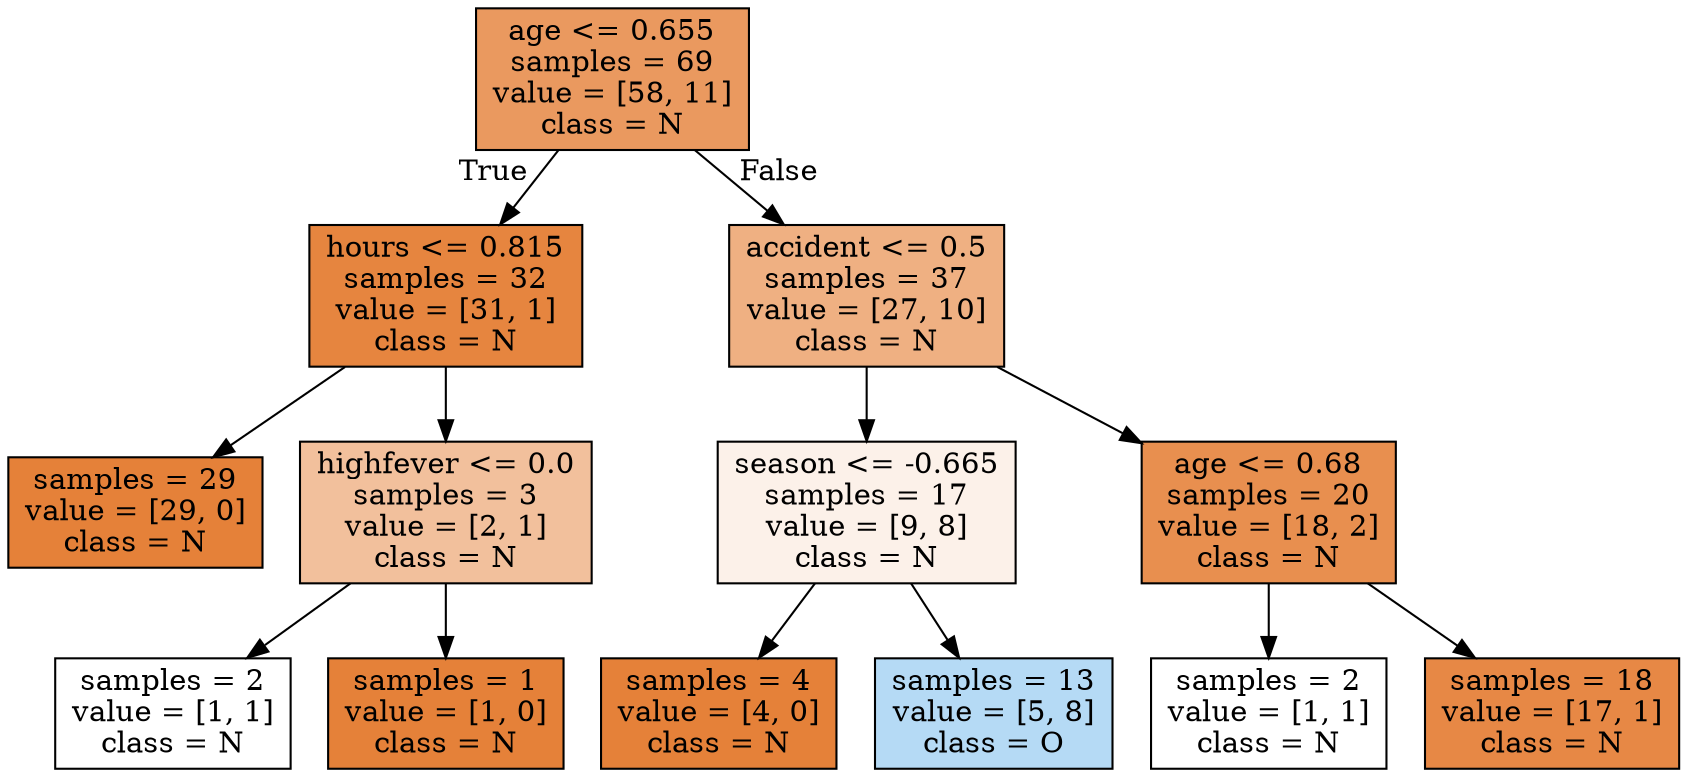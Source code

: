 digraph Tree {
node [shape=box, style="filled", color="black"] ;
0 [label="age <= 0.655\nsamples = 69\nvalue = [58, 11]\nclass = N", fillcolor="#ea995f"] ;
1 [label="hours <= 0.815\nsamples = 32\nvalue = [31, 1]\nclass = N", fillcolor="#e6853f"] ;
0 -> 1 [labeldistance=2.5, labelangle=45, headlabel="True"] ;
2 [label="samples = 29\nvalue = [29, 0]\nclass = N", fillcolor="#e58139"] ;
1 -> 2 ;
3 [label="highfever <= 0.0\nsamples = 3\nvalue = [2, 1]\nclass = N", fillcolor="#f2c09c"] ;
1 -> 3 ;
4 [label="samples = 2\nvalue = [1, 1]\nclass = N", fillcolor="#ffffff"] ;
3 -> 4 ;
5 [label="samples = 1\nvalue = [1, 0]\nclass = N", fillcolor="#e58139"] ;
3 -> 5 ;
6 [label="accident <= 0.5\nsamples = 37\nvalue = [27, 10]\nclass = N", fillcolor="#efb082"] ;
0 -> 6 [labeldistance=2.5, labelangle=-45, headlabel="False"] ;
7 [label="season <= -0.665\nsamples = 17\nvalue = [9, 8]\nclass = N", fillcolor="#fcf1e9"] ;
6 -> 7 ;
8 [label="samples = 4\nvalue = [4, 0]\nclass = N", fillcolor="#e58139"] ;
7 -> 8 ;
9 [label="samples = 13\nvalue = [5, 8]\nclass = O", fillcolor="#b5daf5"] ;
7 -> 9 ;
10 [label="age <= 0.68\nsamples = 20\nvalue = [18, 2]\nclass = N", fillcolor="#e88f4f"] ;
6 -> 10 ;
11 [label="samples = 2\nvalue = [1, 1]\nclass = N", fillcolor="#ffffff"] ;
10 -> 11 ;
12 [label="samples = 18\nvalue = [17, 1]\nclass = N", fillcolor="#e78845"] ;
10 -> 12 ;
}